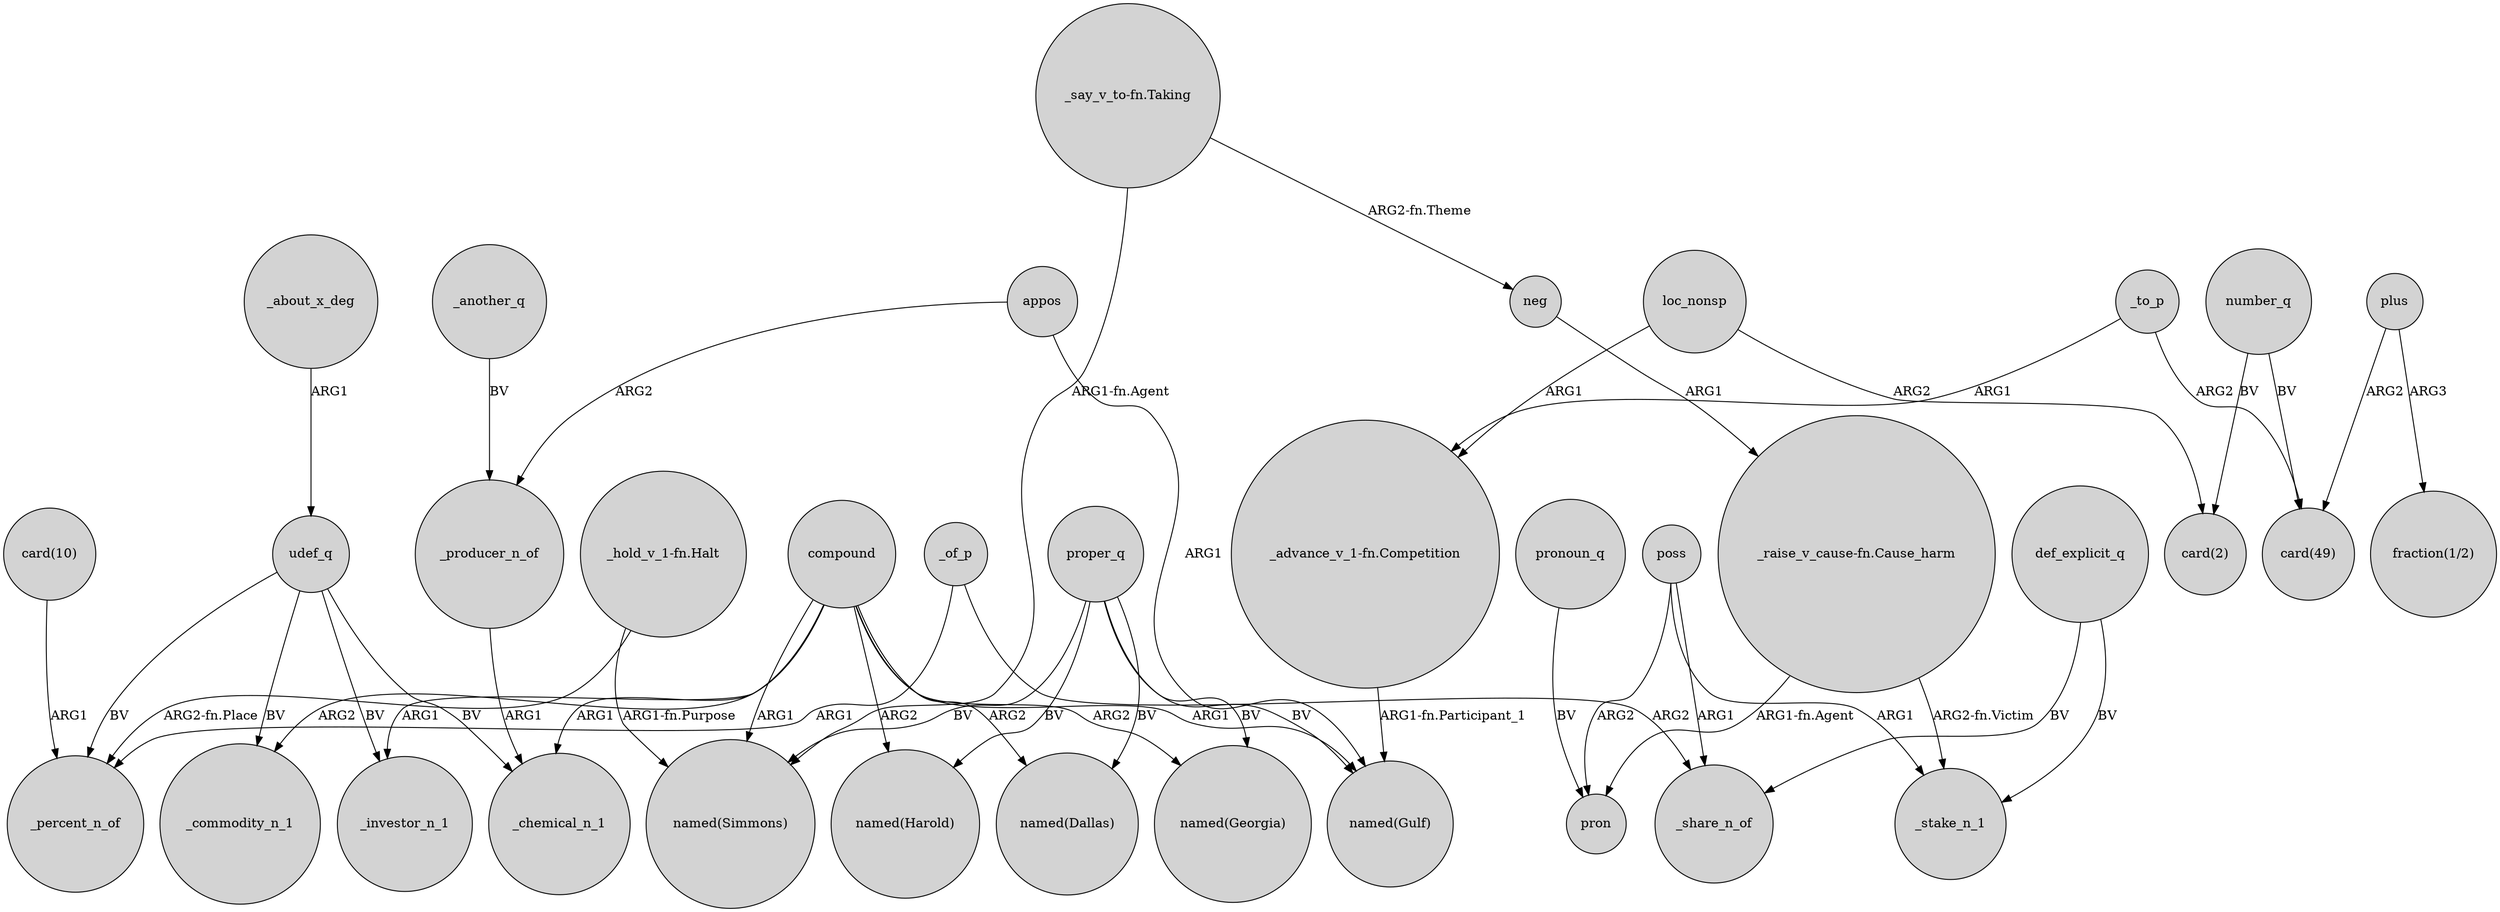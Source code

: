 digraph {
	node [shape=circle style=filled]
	"_hold_v_1-fn.Halt" -> _percent_n_of [label="ARG2-fn.Place"]
	appos -> _producer_n_of [label=ARG2]
	proper_q -> "named(Georgia)" [label=BV]
	plus -> "fraction(1/2)" [label=ARG3]
	compound -> "named(Harold)" [label=ARG2]
	"_raise_v_cause-fn.Cause_harm" -> pron [label="ARG1-fn.Agent"]
	loc_nonsp -> "card(2)" [label=ARG2]
	udef_q -> _commodity_n_1 [label=BV]
	number_q -> "card(2)" [label=BV]
	"_raise_v_cause-fn.Cause_harm" -> _stake_n_1 [label="ARG2-fn.Victim"]
	def_explicit_q -> _share_n_of [label=BV]
	proper_q -> "named(Harold)" [label=BV]
	_producer_n_of -> _chemical_n_1 [label=ARG1]
	plus -> "card(49)" [label=ARG2]
	udef_q -> _chemical_n_1 [label=BV]
	"_say_v_to-fn.Taking" -> neg [label="ARG2-fn.Theme"]
	_of_p -> _percent_n_of [label=ARG1]
	compound -> _chemical_n_1 [label=ARG1]
	"_hold_v_1-fn.Halt" -> "named(Simmons)" [label="ARG1-fn.Purpose"]
	proper_q -> "named(Gulf)" [label=BV]
	_about_x_deg -> udef_q [label=ARG1]
	compound -> "named(Simmons)" [label=ARG1]
	pronoun_q -> pron [label=BV]
	poss -> pron [label=ARG2]
	udef_q -> _percent_n_of [label=BV]
	compound -> "named(Dallas)" [label=ARG2]
	poss -> _share_n_of [label=ARG1]
	appos -> "named(Gulf)" [label=ARG1]
	def_explicit_q -> _stake_n_1 [label=BV]
	compound -> _commodity_n_1 [label=ARG2]
	"card(10)" -> _percent_n_of [label=ARG1]
	compound -> _investor_n_1 [label=ARG1]
	"_say_v_to-fn.Taking" -> "named(Simmons)" [label="ARG1-fn.Agent"]
	_to_p -> "_advance_v_1-fn.Competition" [label=ARG1]
	proper_q -> "named(Simmons)" [label=BV]
	_another_q -> _producer_n_of [label=BV]
	neg -> "_raise_v_cause-fn.Cause_harm" [label=ARG1]
	loc_nonsp -> "_advance_v_1-fn.Competition" [label=ARG1]
	udef_q -> _investor_n_1 [label=BV]
	"_advance_v_1-fn.Competition" -> "named(Gulf)" [label="ARG1-fn.Participant_1"]
	_to_p -> "card(49)" [label=ARG2]
	number_q -> "card(49)" [label=BV]
	compound -> "named(Georgia)" [label=ARG2]
	proper_q -> "named(Dallas)" [label=BV]
	_of_p -> _share_n_of [label=ARG2]
	poss -> _stake_n_1 [label=ARG1]
	compound -> "named(Gulf)" [label=ARG1]
}
